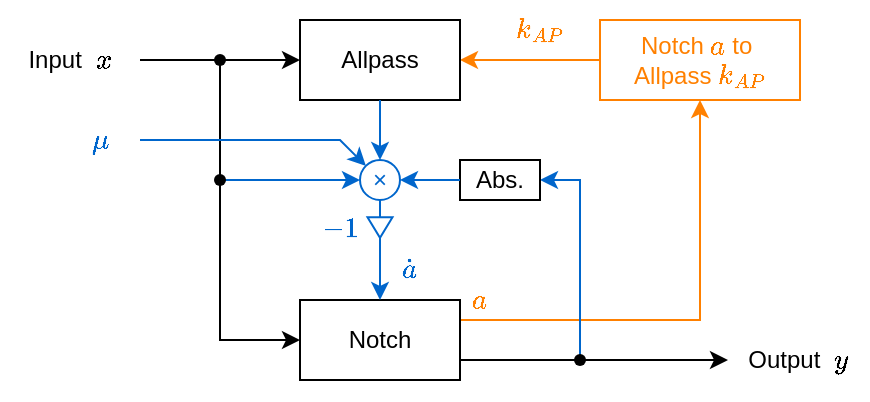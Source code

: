 <mxfile version="24.7.5">
  <diagram name="Page-1" id="bcXUSHSCRWWFMyZ4rm7g">
    <mxGraphModel dx="627" dy="495" grid="1" gridSize="10" guides="1" tooltips="1" connect="1" arrows="1" fold="1" page="1" pageScale="1" pageWidth="827" pageHeight="1169" math="1" shadow="0">
      <root>
        <mxCell id="0" />
        <mxCell id="1" parent="0" />
        <mxCell id="DEKjkMhq2oMNoNauV7Ob-8" value="" style="endArrow=classic;html=1;rounded=0;entryX=0.5;entryY=1;entryDx=0;entryDy=0;strokeColor=#FF8000;exitX=1;exitY=0.25;exitDx=0;exitDy=0;" parent="1" source="OfCwY8bMLWXivIGqVRGN-1" target="DEKjkMhq2oMNoNauV7Ob-7" edge="1">
          <mxGeometry width="50" height="50" relative="1" as="geometry">
            <mxPoint x="390" y="130" as="sourcePoint" />
            <mxPoint x="350" y="130" as="targetPoint" />
            <Array as="points">
              <mxPoint x="400" y="230" />
            </Array>
          </mxGeometry>
        </mxCell>
        <mxCell id="DEKjkMhq2oMNoNauV7Ob-5" value="" style="endArrow=classic;html=1;rounded=0;entryX=1;entryY=0.5;entryDx=0;entryDy=0;strokeColor=#FF8000;exitX=0;exitY=0.5;exitDx=0;exitDy=0;" parent="1" source="DEKjkMhq2oMNoNauV7Ob-7" target="OfCwY8bMLWXivIGqVRGN-2" edge="1">
          <mxGeometry width="50" height="50" relative="1" as="geometry">
            <mxPoint x="330" y="100" as="sourcePoint" />
            <mxPoint x="340" y="185" as="targetPoint" />
            <Array as="points" />
          </mxGeometry>
        </mxCell>
        <mxCell id="DEKjkMhq2oMNoNauV7Ob-2" value="" style="endArrow=classic;html=1;rounded=0;entryX=1;entryY=0.5;entryDx=0;entryDy=0;exitX=0.45;exitY=0.317;exitDx=0;exitDy=0;exitPerimeter=0;strokeColor=#0066CC;" parent="1" source="OfCwY8bMLWXivIGqVRGN-22" target="OfCwY8bMLWXivIGqVRGN-24" edge="1">
          <mxGeometry width="50" height="50" relative="1" as="geometry">
            <mxPoint x="250" y="240" as="sourcePoint" />
            <mxPoint x="300" y="190" as="targetPoint" />
            <Array as="points">
              <mxPoint x="340" y="160" />
            </Array>
          </mxGeometry>
        </mxCell>
        <mxCell id="OfCwY8bMLWXivIGqVRGN-38" value="" style="endArrow=classic;html=1;rounded=0;exitX=0.669;exitY=0.528;exitDx=0;exitDy=0;exitPerimeter=0;entryX=0;entryY=0.5;entryDx=0;entryDy=0;strokeColor=#0066CC;" parent="1" source="OfCwY8bMLWXivIGqVRGN-37" target="OfCwY8bMLWXivIGqVRGN-27" edge="1">
          <mxGeometry width="50" height="50" relative="1" as="geometry">
            <mxPoint x="180" y="210" as="sourcePoint" />
            <mxPoint x="230" y="160" as="targetPoint" />
          </mxGeometry>
        </mxCell>
        <mxCell id="OfCwY8bMLWXivIGqVRGN-1" value="Notch" style="rounded=0;whiteSpace=wrap;html=1;" parent="1" vertex="1">
          <mxGeometry x="200" y="220" width="80" height="40" as="geometry" />
        </mxCell>
        <mxCell id="OfCwY8bMLWXivIGqVRGN-2" value="Allpass" style="rounded=0;whiteSpace=wrap;html=1;" parent="1" vertex="1">
          <mxGeometry x="200" y="80" width="80" height="40" as="geometry" />
        </mxCell>
        <mxCell id="OfCwY8bMLWXivIGqVRGN-3" value="Input&amp;nbsp; \(x\)" style="text;strokeColor=none;align=center;fillColor=none;html=1;verticalAlign=middle;whiteSpace=wrap;rounded=0;" parent="1" vertex="1">
          <mxGeometry x="50" y="80" width="70" height="40" as="geometry" />
        </mxCell>
        <mxCell id="OfCwY8bMLWXivIGqVRGN-5" value="" style="shape=waypoint;sketch=0;fillStyle=solid;size=6;pointerEvents=1;points=[];fillColor=none;resizable=0;rotatable=0;perimeter=centerPerimeter;snapToPoint=1;" parent="1" vertex="1">
          <mxGeometry x="150" y="90" width="20" height="20" as="geometry" />
        </mxCell>
        <mxCell id="OfCwY8bMLWXivIGqVRGN-6" value="" style="endArrow=classic;html=1;rounded=0;exitX=0.66;exitY=0.612;exitDx=0;exitDy=0;exitPerimeter=0;entryX=0;entryY=0.5;entryDx=0;entryDy=0;" parent="1" source="OfCwY8bMLWXivIGqVRGN-5" target="OfCwY8bMLWXivIGqVRGN-2" edge="1">
          <mxGeometry width="50" height="50" relative="1" as="geometry">
            <mxPoint x="230" y="140" as="sourcePoint" />
            <mxPoint x="280" y="90" as="targetPoint" />
          </mxGeometry>
        </mxCell>
        <mxCell id="OfCwY8bMLWXivIGqVRGN-7" value="" style="endArrow=classic;html=1;rounded=0;entryX=0;entryY=0.5;entryDx=0;entryDy=0;" parent="1" source="OfCwY8bMLWXivIGqVRGN-37" target="OfCwY8bMLWXivIGqVRGN-1" edge="1">
          <mxGeometry width="50" height="50" relative="1" as="geometry">
            <mxPoint x="230" y="140" as="sourcePoint" />
            <mxPoint x="280" y="90" as="targetPoint" />
            <Array as="points">
              <mxPoint x="160" y="240" />
            </Array>
          </mxGeometry>
        </mxCell>
        <mxCell id="OfCwY8bMLWXivIGqVRGN-8" value="" style="endArrow=none;html=1;rounded=0;exitX=1;exitY=0.5;exitDx=0;exitDy=0;entryX=0.445;entryY=0.588;entryDx=0;entryDy=0;entryPerimeter=0;" parent="1" source="OfCwY8bMLWXivIGqVRGN-3" target="OfCwY8bMLWXivIGqVRGN-5" edge="1">
          <mxGeometry width="50" height="50" relative="1" as="geometry">
            <mxPoint x="230" y="140" as="sourcePoint" />
            <mxPoint x="280" y="90" as="targetPoint" />
          </mxGeometry>
        </mxCell>
        <mxCell id="OfCwY8bMLWXivIGqVRGN-18" value="" style="endArrow=classic;html=1;rounded=0;exitX=0.5;exitY=1;exitDx=0;exitDy=0;entryX=0.5;entryY=0;entryDx=0;entryDy=0;strokeColor=#0066CC;" parent="1" source="OfCwY8bMLWXivIGqVRGN-2" target="OfCwY8bMLWXivIGqVRGN-27" edge="1">
          <mxGeometry width="50" height="50" relative="1" as="geometry">
            <mxPoint x="310" y="110" as="sourcePoint" />
            <mxPoint x="240" y="150" as="targetPoint" />
          </mxGeometry>
        </mxCell>
        <mxCell id="OfCwY8bMLWXivIGqVRGN-24" value="Abs." style="rounded=0;whiteSpace=wrap;html=1;" parent="1" vertex="1">
          <mxGeometry x="280" y="150" width="40" height="20" as="geometry" />
        </mxCell>
        <mxCell id="OfCwY8bMLWXivIGqVRGN-27" value="×" style="ellipse;whiteSpace=wrap;html=1;aspect=fixed;fontColor=#0066CC;strokeColor=#0066CC;" parent="1" vertex="1">
          <mxGeometry x="230" y="150" width="20" height="20" as="geometry" />
        </mxCell>
        <mxCell id="OfCwY8bMLWXivIGqVRGN-29" value="\(μ\)" style="text;strokeColor=none;align=center;fillColor=none;html=1;verticalAlign=middle;whiteSpace=wrap;rounded=0;fontColor=#0066CC;" parent="1" vertex="1">
          <mxGeometry x="80" y="120" width="40" height="40" as="geometry" />
        </mxCell>
        <mxCell id="OfCwY8bMLWXivIGqVRGN-34" value="`-1`" style="text;strokeColor=none;align=center;fillColor=none;html=1;verticalAlign=middle;whiteSpace=wrap;rounded=0;fontSize=12;fontColor=#0066CC;" parent="1" vertex="1">
          <mxGeometry x="200" y="173.75" width="40" height="20" as="geometry" />
        </mxCell>
        <mxCell id="OfCwY8bMLWXivIGqVRGN-36" value="" style="endArrow=classic;html=1;rounded=0;exitX=0.69;exitY=0.59;exitDx=0;exitDy=0;exitPerimeter=0;entryX=0;entryY=0.5;entryDx=0;entryDy=0;" parent="1" source="OfCwY8bMLWXivIGqVRGN-22" target="OfCwY8bMLWXivIGqVRGN-44" edge="1">
          <mxGeometry width="50" height="50" relative="1" as="geometry">
            <mxPoint x="390" y="290" as="sourcePoint" />
            <mxPoint x="400" y="250" as="targetPoint" />
          </mxGeometry>
        </mxCell>
        <mxCell id="OfCwY8bMLWXivIGqVRGN-37" value="" style="shape=waypoint;sketch=0;fillStyle=solid;size=6;pointerEvents=1;points=[];fillColor=none;resizable=0;rotatable=0;perimeter=centerPerimeter;snapToPoint=1;" parent="1" vertex="1">
          <mxGeometry x="150" y="150" width="20" height="20" as="geometry" />
        </mxCell>
        <mxCell id="OfCwY8bMLWXivIGqVRGN-39" value="" style="endArrow=none;html=1;rounded=0;exitX=0.448;exitY=0.574;exitDx=0;exitDy=0;exitPerimeter=0;entryX=0.529;entryY=0.633;entryDx=0;entryDy=0;entryPerimeter=0;" parent="1" source="OfCwY8bMLWXivIGqVRGN-5" target="OfCwY8bMLWXivIGqVRGN-37" edge="1">
          <mxGeometry width="50" height="50" relative="1" as="geometry">
            <mxPoint x="180" y="210" as="sourcePoint" />
            <mxPoint x="230" y="160" as="targetPoint" />
          </mxGeometry>
        </mxCell>
        <mxCell id="OfCwY8bMLWXivIGqVRGN-40" value="" style="endArrow=classic;html=1;rounded=0;entryX=1;entryY=0.5;entryDx=0;entryDy=0;exitX=0;exitY=0.5;exitDx=0;exitDy=0;strokeColor=#0066CC;" parent="1" source="OfCwY8bMLWXivIGqVRGN-24" target="OfCwY8bMLWXivIGqVRGN-27" edge="1">
          <mxGeometry width="50" height="50" relative="1" as="geometry">
            <mxPoint x="200" y="220" as="sourcePoint" />
            <mxPoint x="250" y="170" as="targetPoint" />
          </mxGeometry>
        </mxCell>
        <mxCell id="OfCwY8bMLWXivIGqVRGN-41" value="" style="endArrow=classic;html=1;rounded=0;exitX=1;exitY=0.5;exitDx=0;exitDy=0;entryX=0;entryY=0;entryDx=0;entryDy=0;strokeColor=#0066CC;" parent="1" source="OfCwY8bMLWXivIGqVRGN-29" target="OfCwY8bMLWXivIGqVRGN-27" edge="1">
          <mxGeometry width="50" height="50" relative="1" as="geometry">
            <mxPoint x="120" y="140" as="sourcePoint" />
            <mxPoint x="220" y="140" as="targetPoint" />
            <Array as="points">
              <mxPoint x="220" y="140" />
            </Array>
          </mxGeometry>
        </mxCell>
        <mxCell id="OfCwY8bMLWXivIGqVRGN-42" value="" style="endArrow=none;html=1;rounded=0;exitX=1;exitY=0.75;exitDx=0;exitDy=0;entryX=0.467;entryY=0.683;entryDx=0;entryDy=0;entryPerimeter=0;" parent="1" source="OfCwY8bMLWXivIGqVRGN-1" target="OfCwY8bMLWXivIGqVRGN-22" edge="1">
          <mxGeometry width="50" height="50" relative="1" as="geometry">
            <mxPoint x="280" y="220" as="sourcePoint" />
            <mxPoint x="320" y="220" as="targetPoint" />
          </mxGeometry>
        </mxCell>
        <mxCell id="OfCwY8bMLWXivIGqVRGN-22" value="" style="shape=waypoint;sketch=0;fillStyle=solid;size=6;pointerEvents=1;points=[];fillColor=none;resizable=0;rotatable=0;perimeter=centerPerimeter;snapToPoint=1;" parent="1" vertex="1">
          <mxGeometry x="330" y="240" width="20" height="20" as="geometry" />
        </mxCell>
        <mxCell id="OfCwY8bMLWXivIGqVRGN-43" value="" style="endArrow=classic;html=1;rounded=0;exitX=0.5;exitY=1;exitDx=0;exitDy=0;entryX=0.5;entryY=0;entryDx=0;entryDy=0;strokeColor=#0066CC;" parent="1" source="OfCwY8bMLWXivIGqVRGN-27" target="OfCwY8bMLWXivIGqVRGN-1" edge="1">
          <mxGeometry width="50" height="50" relative="1" as="geometry">
            <mxPoint x="200" y="190" as="sourcePoint" />
            <mxPoint x="250" y="140" as="targetPoint" />
          </mxGeometry>
        </mxCell>
        <mxCell id="OfCwY8bMLWXivIGqVRGN-44" value="Output&amp;nbsp; \(y\)" style="text;strokeColor=none;align=center;fillColor=none;html=1;verticalAlign=middle;whiteSpace=wrap;rounded=0;" parent="1" vertex="1">
          <mxGeometry x="414" y="230" width="70" height="40" as="geometry" />
        </mxCell>
        <mxCell id="OfCwY8bMLWXivIGqVRGN-46" value="" style="triangle;whiteSpace=wrap;html=1;rotation=90;strokeColor=#0066CC;" parent="1" vertex="1">
          <mxGeometry x="234.85" y="177.5" width="10.3" height="12.5" as="geometry" />
        </mxCell>
        <mxCell id="OfCwY8bMLWXivIGqVRGN-48" value="\(k_{AP}\)" style="text;strokeColor=none;align=center;fillColor=none;html=1;verticalAlign=middle;whiteSpace=wrap;rounded=0;fontSize=12;fontColor=#FF8000;" parent="1" vertex="1">
          <mxGeometry x="300" y="70" width="40" height="30" as="geometry" />
        </mxCell>
        <mxCell id="DEKjkMhq2oMNoNauV7Ob-6" value="\(\dot{a}\)" style="text;strokeColor=none;align=center;fillColor=none;html=1;verticalAlign=middle;whiteSpace=wrap;rounded=0;fontSize=12;fontColor=#0066CC;" parent="1" vertex="1">
          <mxGeometry x="240" y="190" width="30" height="30" as="geometry" />
        </mxCell>
        <mxCell id="DEKjkMhq2oMNoNauV7Ob-7" value="&lt;div&gt;&lt;span style=&quot;background-color: initial;&quot;&gt;Notch \(a\) to&amp;nbsp;&lt;/span&gt;&lt;br&gt;&lt;/div&gt;&lt;div&gt;Allpass \(k_{AP}\)&lt;/div&gt;" style="rounded=0;whiteSpace=wrap;html=1;strokeColor=#FF8000;fontColor=#FF8000;" parent="1" vertex="1">
          <mxGeometry x="350" y="80" width="100" height="40" as="geometry" />
        </mxCell>
        <mxCell id="DEKjkMhq2oMNoNauV7Ob-9" value="\(a\)" style="text;strokeColor=none;align=center;fillColor=none;html=1;verticalAlign=middle;whiteSpace=wrap;rounded=0;fontSize=12;fontColor=#FF8000;" parent="1" vertex="1">
          <mxGeometry x="280" y="210" width="20" height="20" as="geometry" />
        </mxCell>
      </root>
    </mxGraphModel>
  </diagram>
</mxfile>
